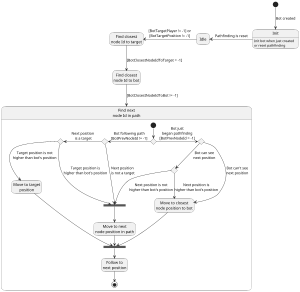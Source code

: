 @startuml
'https://plantuml.com/state-diagram

scale 300 width
hide empty description

state "Init" as Init
state "Idle" as Idle
state "Find closest\nnode Id to target" as FindClosestNodeIdToTarget
state "Find closest\nnode Id to bot" as FindClosestNodeIdToBot

'Idle
[*] -down-> Init : Bot created
Init : Init bot when just created
Init : or reset pathfinding
Init -left-> Idle : Pathfinding is reset

'Targeting
Idle -left-> FindClosestNodeIdToTarget : [BotTargetPlayer != -1] or\n[BotTargetPosition != -1]
FindClosestNodeIdToTarget --> FindClosestNodeIdToBot : [BotClosestNodeIdToTarget = -1]
FindClosestNodeIdToBot --> FindNextNodeId : [BotClosestNodeIdToBot != -1]

state "Find next\nnode Id in path" as FindNextNodeId {
    state BeginPathFindingChoice <<choice>>
    [*] --> BeginPathFindingChoice
    state BotCanSeeNextNodeChoice <<choice>>
    state BotJustBeganPathFindingChoice <<choice>>
    state BotFolowPathChoice <<choice>>
    state BotNextNodePositionYComponentChoice <<choice>>
    state "Move to closest\nnode position to bot" as MoveToClosestNodeToBot
    state "Move to next\nnode position in path" as MoveToNextNodeInPath
    state "Move to target\nposition" as MoveToTargetPosition
    state "Follow to\nnext position" as FollowToNextPosition
    state Join1 <<join>>
    state Join2 <<join>>

    'Choice next node position
    'Bot just began pathfinding
    BeginPathFindingChoice -right-> BotJustBeganPathFindingChoice : Bot just\nbegan pathfindng\n[BotPrevNodeId = -1]
    BotJustBeganPathFindingChoice --> BotCanSeeNextNodeChoice : Bot can see\nnext position
    BotJustBeganPathFindingChoice --> MoveToClosestNodeToBot : Bot can't see\nnext position
    BotCanSeeNextNodeChoice --> MoveToClosestNodeToBot : Next position is\nhigher than bot's position
    BotCanSeeNextNodeChoice --> Join1 : Next position is not\nhigher than bot's position
'    Join1 --> MoveToClosestNodeToBot : Next position is\nhigher than bot's position
'    Join1 --> MoveToNextNodeInPath : Next position is not\nhigher than bot's position

    'Bot follow path already
    BeginPathFindingChoice -left-> BotFolowPathChoice : Bot following path\n[BotPrevNodeId != -1]
    BotFolowPathChoice --> Join1 : Next position\n is not a target
    BotFolowPathChoice -left-> BotNextNodePositionYComponentChoice : Next position\n is a target
    BotNextNodePositionYComponentChoice --> MoveToTargetPosition : Target position is not\nhigher than bot's position
    BotNextNodePositionYComponentChoice --> Join1 : Target position is\nhigher than bot's position

    'End pathfinding
    Join1 --> MoveToNextNodeInPath
    MoveToClosestNodeToBot --> Join2
    MoveToNextNodeInPath --> Join2
    MoveToTargetPosition --> Join2
    Join2 --> FollowToNextPosition
    FollowToNextPosition --> [*]
'    FollowToNextPosition -up-> Init : Bot reached\ntarget
'    FollowToNextPosition -left-> FindClosestNodeIdToTarget : Bot triggered\ntimestamp
}



@enduml
